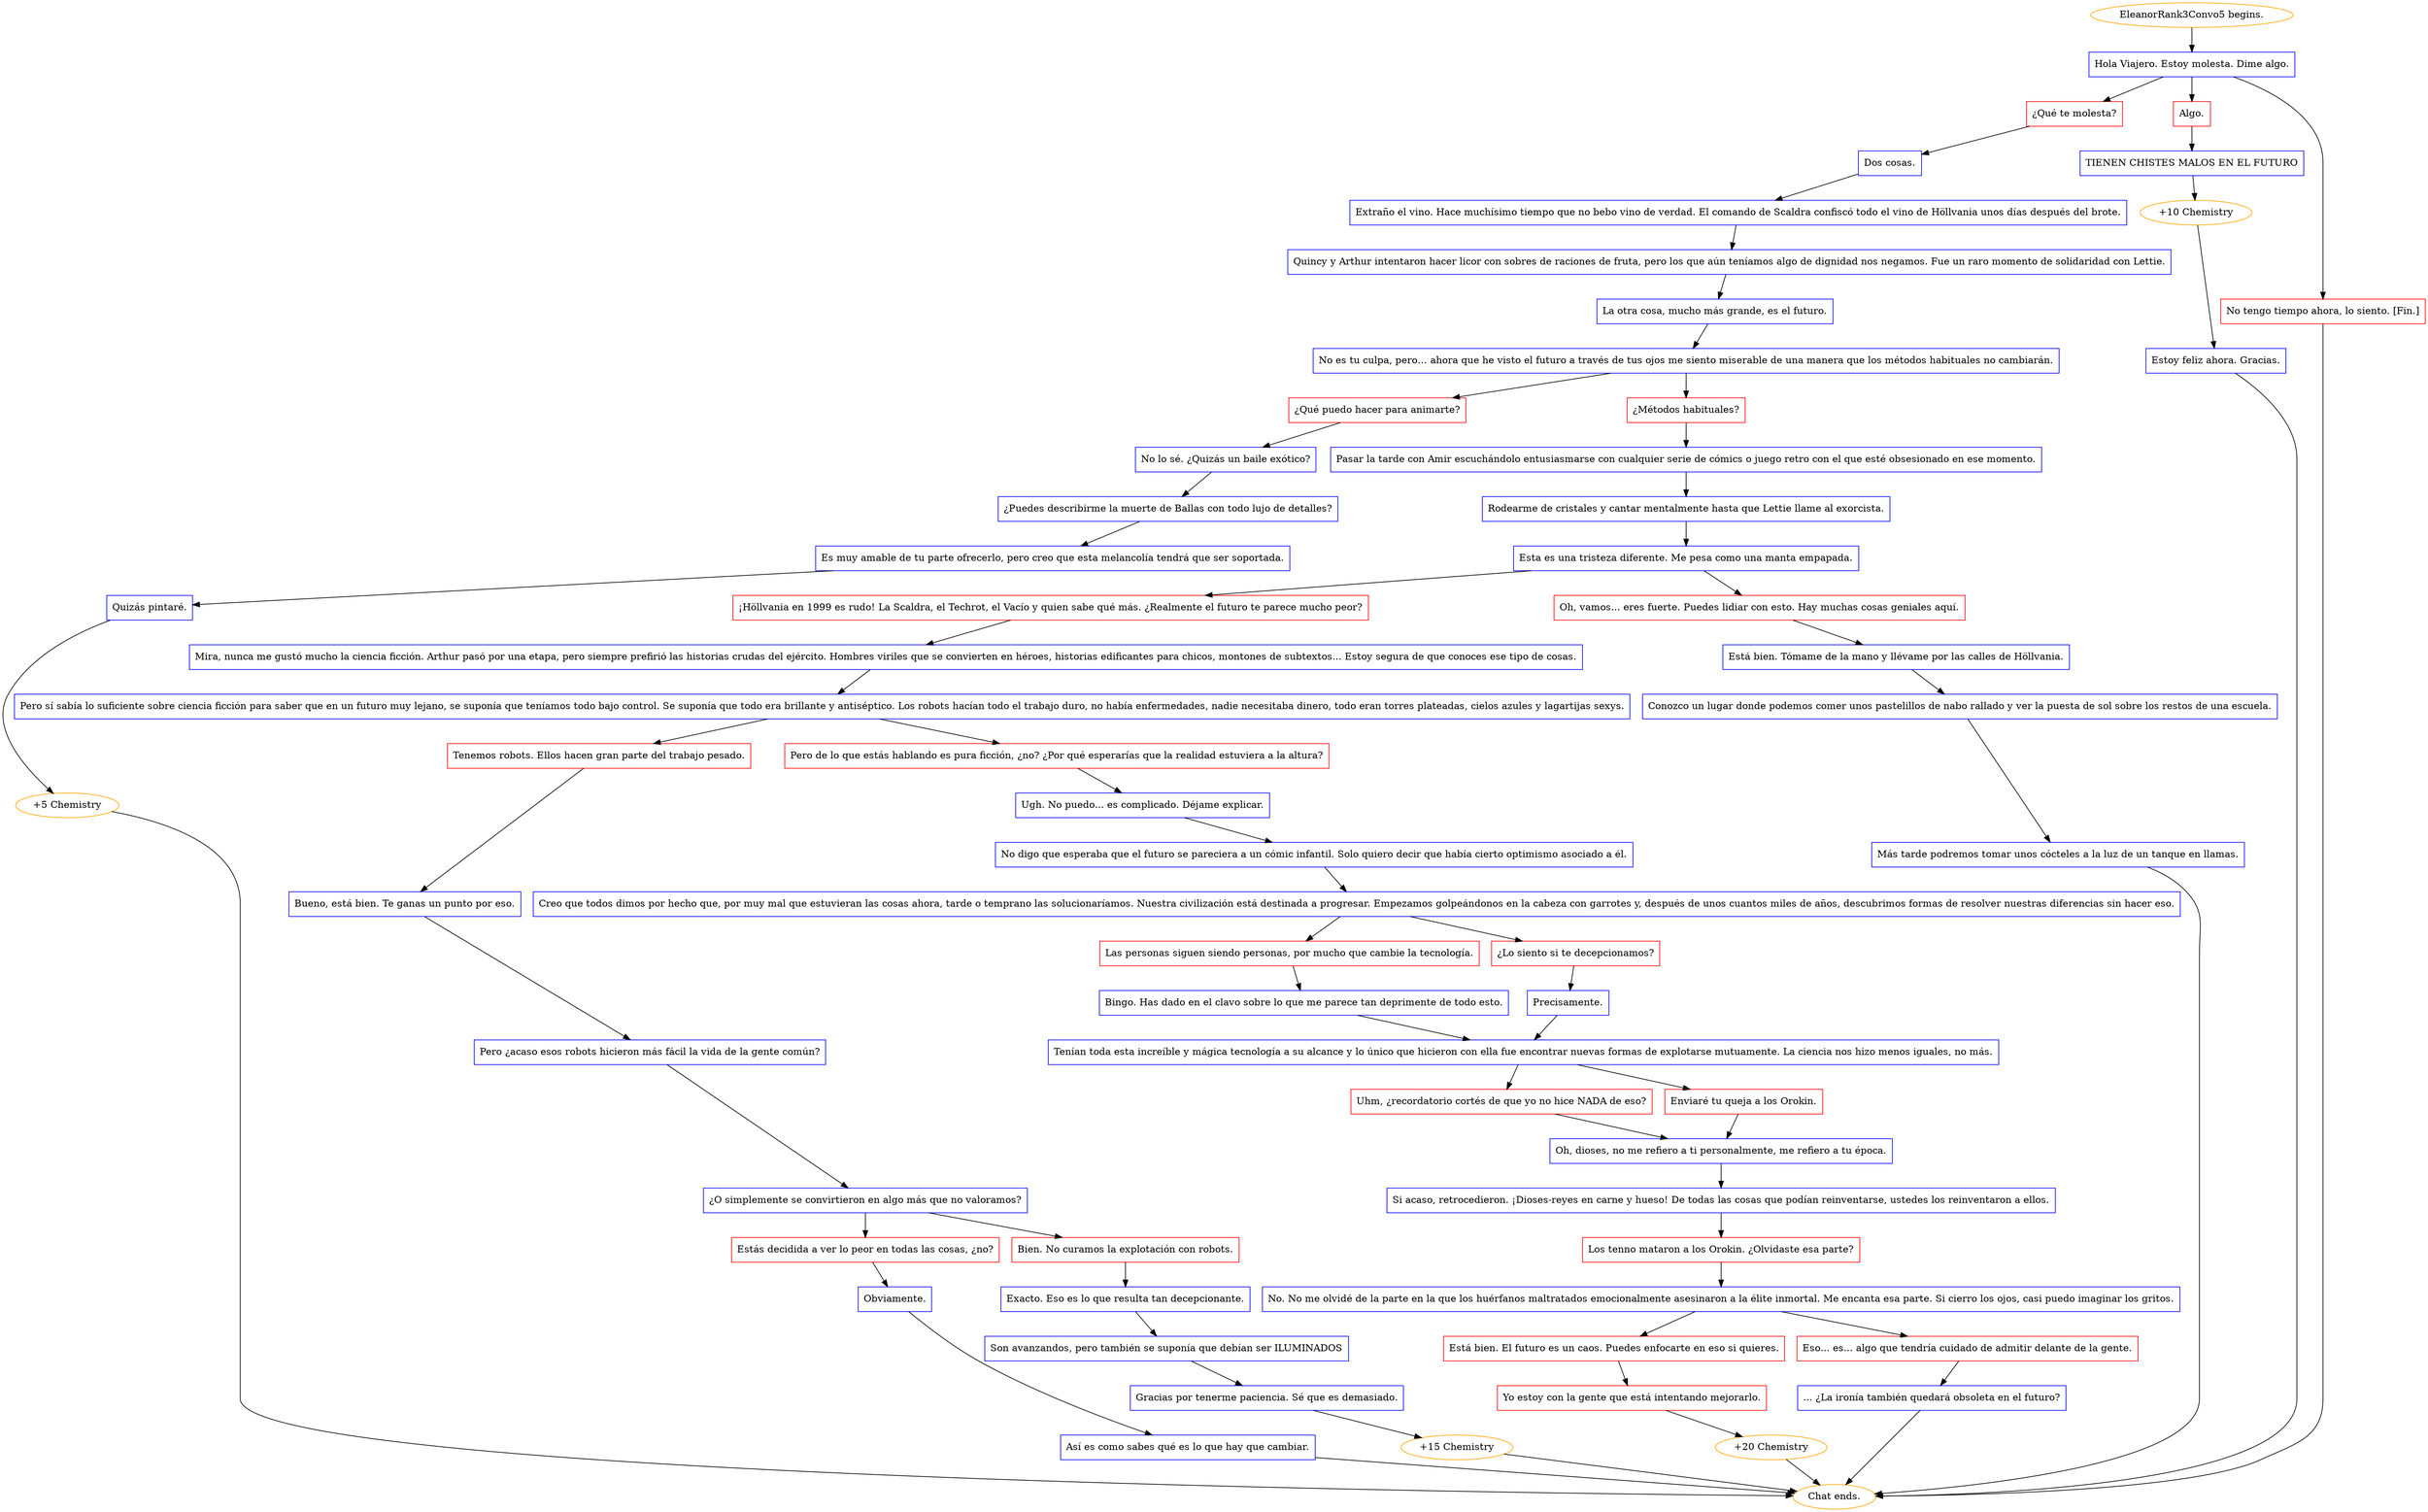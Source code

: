 digraph {
	"EleanorRank3Convo5 begins." [color=orange];
		"EleanorRank3Convo5 begins." -> j1140909632;
	j1140909632 [label="Hola Viajero. Estoy molesta. Dime algo.",shape=box,color=blue];
		j1140909632 -> j3725304285;
		j1140909632 -> j1652740694;
		j1140909632 -> j2065243409;
	j3725304285 [label="¿Qué te molesta?",shape=box,color=red];
		j3725304285 -> j3926402083;
	j1652740694 [label="Algo.",shape=box,color=red];
		j1652740694 -> j3137418404;
	j2065243409 [label="No tengo tiempo ahora, lo siento. [Fin.]",shape=box,color=red];
		j2065243409 -> "Chat ends.";
	j3926402083 [label="Dos cosas.",shape=box,color=blue];
		j3926402083 -> j871873672;
	j3137418404 [label="TIENEN CHISTES MALOS EN EL FUTURO",shape=box,color=blue];
		j3137418404 -> j1541451032;
	"Chat ends." [color=orange];
	j871873672 [label="Extraño el vino. Hace muchísimo tiempo que no bebo vino de verdad. El comando de Scaldra confiscó todo el vino de Höllvania unos días después del brote.",shape=box,color=blue];
		j871873672 -> j1331536748;
	j1541451032 [label="+10 Chemistry",color=orange];
		j1541451032 -> j3183721423;
	j1331536748 [label="Quincy y Arthur intentaron hacer licor con sobres de raciones de fruta, pero los que aún teníamos algo de dignidad nos negamos. Fue un raro momento de solidaridad con Lettie.",shape=box,color=blue];
		j1331536748 -> j1360573710;
	j3183721423 [label="Estoy feliz ahora. Gracias.",shape=box,color=blue];
		j3183721423 -> "Chat ends.";
	j1360573710 [label="La otra cosa, mucho más grande, es el futuro.",shape=box,color=blue];
		j1360573710 -> j1037312140;
	j1037312140 [label="No es tu culpa, pero… ahora que he visto el futuro a través de tus ojos me siento miserable de una manera que los métodos habituales no cambiarán.",shape=box,color=blue];
		j1037312140 -> j1893218896;
		j1037312140 -> j484928558;
	j1893218896 [label="¿Qué puedo hacer para animarte?",shape=box,color=red];
		j1893218896 -> j1096144492;
	j484928558 [label="¿Métodos habituales?",shape=box,color=red];
		j484928558 -> j2692508373;
	j1096144492 [label="No lo sé. ¿Quizás un baile exótico?",shape=box,color=blue];
		j1096144492 -> j2573683532;
	j2692508373 [label="Pasar la tarde con Amir escuchándolo entusiasmarse con cualquier serie de cómics o juego retro con el que esté obsesionado en ese momento.",shape=box,color=blue];
		j2692508373 -> j2063307342;
	j2573683532 [label="¿Puedes describirme la muerte de Ballas con todo lujo de detalles?",shape=box,color=blue];
		j2573683532 -> j2066365713;
	j2063307342 [label="Rodearme de cristales y cantar mentalmente hasta que Lettie llame al exorcista.",shape=box,color=blue];
		j2063307342 -> j623375376;
	j2066365713 [label="Es muy amable de tu parte ofrecerlo, pero creo que esta melancolía tendrá que ser soportada.",shape=box,color=blue];
		j2066365713 -> j2344423110;
	j623375376 [label="Esta es una tristeza diferente. Me pesa como una manta empapada.",shape=box,color=blue];
		j623375376 -> j2485431575;
		j623375376 -> j2980687496;
	j2344423110 [label="Quizás pintaré.",shape=box,color=blue];
		j2344423110 -> j4081414586;
	j2485431575 [label="¡Höllvania en 1999 es rudo! La Scaldra, el Techrot, el Vacío y quien sabe qué más. ¿Realmente el futuro te parece mucho peor?",shape=box,color=red];
		j2485431575 -> j19576827;
	j2980687496 [label="Oh, vamos... eres fuerte. Puedes lidiar con esto. Hay muchas cosas geniales aquí.",shape=box,color=red];
		j2980687496 -> j3663850337;
	j4081414586 [label="+5 Chemistry",color=orange];
		j4081414586 -> "Chat ends.";
	j19576827 [label="Mira, nunca me gustó mucho la ciencia ficción. Arthur pasó por una etapa, pero siempre prefirió las historias crudas del ejército. Hombres viriles que se convierten en héroes, historias edificantes para chicos, montones de subtextos... Estoy segura de que conoces ese tipo de cosas.",shape=box,color=blue];
		j19576827 -> j2358994261;
	j3663850337 [label="Está bien. Tómame de la mano y llévame por las calles de Höllvania.",shape=box,color=blue];
		j3663850337 -> j3171124876;
	j2358994261 [label="Pero sí sabía lo suficiente sobre ciencia ficción para saber que en un futuro muy lejano, se suponía que teníamos todo bajo control. Se suponía que todo era brillante y antiséptico. Los robots hacían todo el trabajo duro, no había enfermedades, nadie necesitaba dinero, todo eran torres plateadas, cielos azules y lagartijas sexys.",shape=box,color=blue];
		j2358994261 -> j1120918233;
		j2358994261 -> j421023340;
	j3171124876 [label="Conozco un lugar donde podemos comer unos pastelillos de nabo rallado y ver la puesta de sol sobre los restos de una escuela.",shape=box,color=blue];
		j3171124876 -> j4024810390;
	j1120918233 [label="Tenemos robots. Ellos hacen gran parte del trabajo pesado.",shape=box,color=red];
		j1120918233 -> j2180357418;
	j421023340 [label="Pero de lo que estás hablando es pura ficción, ¿no? ¿Por qué esperarías que la realidad estuviera a la altura?",shape=box,color=red];
		j421023340 -> j3625923535;
	j4024810390 [label="Más tarde podremos tomar unos cócteles a la luz de un tanque en llamas.",shape=box,color=blue];
		j4024810390 -> "Chat ends.";
	j2180357418 [label="Bueno, está bien. Te ganas un punto por eso.",shape=box,color=blue];
		j2180357418 -> j1187701145;
	j3625923535 [label="Ugh. No puedo... es complicado. Déjame explicar.",shape=box,color=blue];
		j3625923535 -> j2128536730;
	j1187701145 [label="Pero ¿acaso esos robots hicieron más fácil la vida de la gente común?",shape=box,color=blue];
		j1187701145 -> j3552167640;
	j2128536730 [label="No digo que esperaba que el futuro se pareciera a un cómic infantil. Solo quiero decir que había cierto optimismo asociado a él.",shape=box,color=blue];
		j2128536730 -> j1596189563;
	j3552167640 [label="¿O simplemente se convirtieron en algo más que no valoramos?",shape=box,color=blue];
		j3552167640 -> j3674437611;
		j3552167640 -> j191845582;
	j1596189563 [label="Creo que todos dimos por hecho que, por muy mal que estuvieran las cosas ahora, tarde o temprano las solucionaríamos. Nuestra civilización está destinada a progresar. Empezamos golpeándonos en la cabeza con garrotes y, después de unos cuantos miles de años, descubrimos formas de resolver nuestras diferencias sin hacer eso.",shape=box,color=blue];
		j1596189563 -> j3366023701;
		j1596189563 -> j2489387668;
	j3674437611 [label="Estás decidida a ver lo peor en todas las cosas, ¿no?",shape=box,color=red];
		j3674437611 -> j3035165052;
	j191845582 [label="Bien. No curamos la explotación con robots.",shape=box,color=red];
		j191845582 -> j4068810659;
	j3366023701 [label="Las personas siguen siendo personas, por mucho que cambie la tecnología.",shape=box,color=red];
		j3366023701 -> j376149174;
	j2489387668 [label="¿Lo siento si te decepcionamos?",shape=box,color=red];
		j2489387668 -> j2840011921;
	j3035165052 [label="Obviamente.",shape=box,color=blue];
		j3035165052 -> j1263591268;
	j4068810659 [label="Exacto. Eso es lo que resulta tan decepcionante.",shape=box,color=blue];
		j4068810659 -> j397519780;
	j376149174 [label="Bingo. Has dado en el clavo sobre lo que me parece tan deprimente de todo esto.",shape=box,color=blue];
		j376149174 -> j1812040895;
	j2840011921 [label="Precisamente.",shape=box,color=blue];
		j2840011921 -> j1812040895;
	j1263591268 [label="Así es como sabes qué es lo que hay que cambiar.",shape=box,color=blue];
		j1263591268 -> "Chat ends.";
	j397519780 [label="Son avanzandos, pero también se suponía que debían ser ILUMINADOS",shape=box,color=blue];
		j397519780 -> j1151140984;
	j1812040895 [label="Tenían toda esta increíble y mágica tecnología a su alcance y lo único que hicieron con ella fue encontrar nuevas formas de explotarse mutuamente. La ciencia nos hizo menos iguales, no más.",shape=box,color=blue];
		j1812040895 -> j562003820;
		j1812040895 -> j2390714111;
	j1151140984 [label="Gracias por tenerme paciencia. Sé que es demasiado.",shape=box,color=blue];
		j1151140984 -> j374273682;
	j562003820 [label="Uhm, ¿recordatorio cortés de que yo no hice NADA de eso?",shape=box,color=red];
		j562003820 -> j4294582690;
	j2390714111 [label="Enviaré tu queja a los Orokin.",shape=box,color=red];
		j2390714111 -> j4294582690;
	j374273682 [label="+15 Chemistry",color=orange];
		j374273682 -> "Chat ends.";
	j4294582690 [label="Oh, dioses, no me refiero a ti personalmente, me refiero a tu época.",shape=box,color=blue];
		j4294582690 -> j3707362929;
	j3707362929 [label="Si acaso, retrocedieron. ¡Dioses-reyes en carne y hueso! De todas las cosas que podían reinventarse, ustedes los reinventaron a ellos.",shape=box,color=blue];
		j3707362929 -> j4266952523;
	j4266952523 [label="Los tenno mataron a los Orokin. ¿Olvidaste esa parte?",shape=box,color=red];
		j4266952523 -> j3104353489;
	j3104353489 [label="No. No me olvidé de la parte en la que los huérfanos maltratados emocionalmente asesinaron a la élite inmortal. Me encanta esa parte. Si cierro los ojos, casi puedo imaginar los gritos.",shape=box,color=blue];
		j3104353489 -> j1833309564;
		j3104353489 -> j942146935;
	j1833309564 [label="Está bien. El futuro es un caos. Puedes enfocarte en eso si quieres.",shape=box,color=red];
		j1833309564 -> j3509310015;
	j942146935 [label="Eso... es... algo que tendría cuidado de admitir delante de la gente.",shape=box,color=red];
		j942146935 -> j391352209;
	j3509310015 [label="Yo estoy con la gente que está intentando mejorarlo.",shape=box,color=red];
		j3509310015 -> j367054140;
	j391352209 [label="... ¿La ironía también quedará obsoleta en el futuro?",shape=box,color=blue];
		j391352209 -> "Chat ends.";
	j367054140 [label="+20 Chemistry",color=orange];
		j367054140 -> "Chat ends.";
}